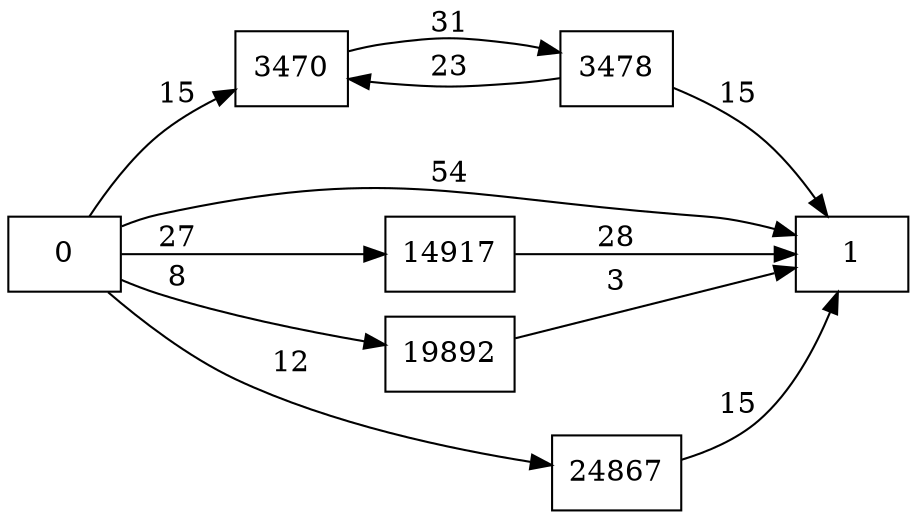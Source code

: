 digraph {
	graph [rankdir=LR]
	node [shape=rectangle]
	3470 -> 3478 [label=31]
	3478 -> 3470 [label=23]
	3478 -> 1 [label=15]
	14917 -> 1 [label=28]
	19892 -> 1 [label=3]
	24867 -> 1 [label=15]
	0 -> 3470 [label=15]
	0 -> 1 [label=54]
	0 -> 14917 [label=27]
	0 -> 19892 [label=8]
	0 -> 24867 [label=12]
}
